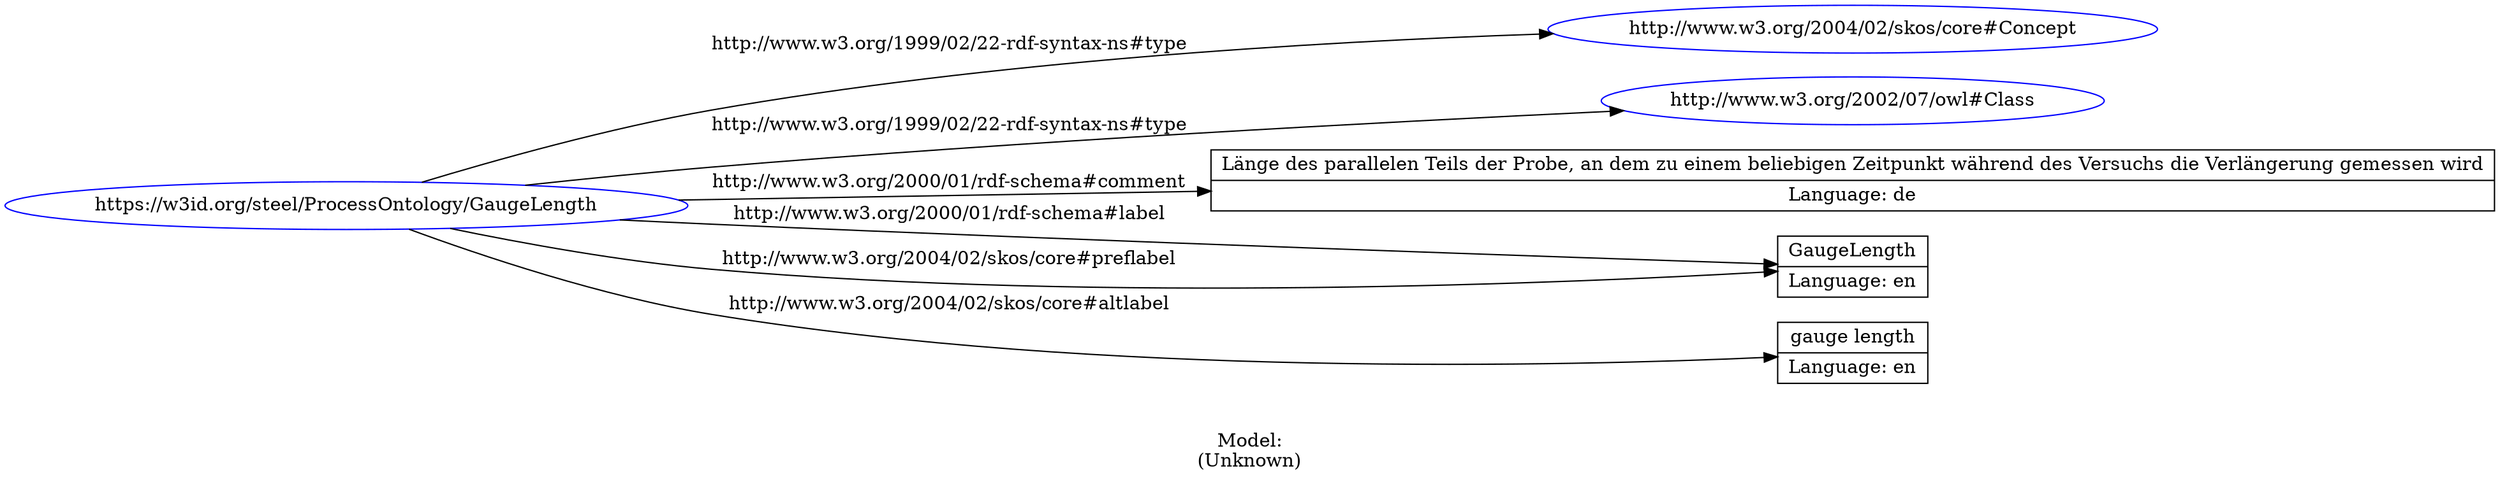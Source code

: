 digraph {
	rankdir = LR;
	charset="utf-8";

	"Rhttps://w3id.org/steel/ProcessOntology/GaugeLength" -> "Rhttp://www.w3.org/2004/02/skos/core#Concept" [ label="http://www.w3.org/1999/02/22-rdf-syntax-ns#type" ];
	"Rhttps://w3id.org/steel/ProcessOntology/GaugeLength" -> "Rhttp://www.w3.org/2002/07/owl#Class" [ label="http://www.w3.org/1999/02/22-rdf-syntax-ns#type" ];
	"Rhttps://w3id.org/steel/ProcessOntology/GaugeLength" -> "LLänge des parallelen Teils der Probe, an dem zu einem beliebigen Zeitpunkt während des Versuchs die Verlängerung gemessen wird|Language: de" [ label="http://www.w3.org/2000/01/rdf-schema#comment" ];
	"Rhttps://w3id.org/steel/ProcessOntology/GaugeLength" -> "LGaugeLength|Language: en" [ label="http://www.w3.org/2000/01/rdf-schema#label" ];
	"Rhttps://w3id.org/steel/ProcessOntology/GaugeLength" -> "Lgauge length|Language: en" [ label="http://www.w3.org/2004/02/skos/core#altlabel" ];
	"Rhttps://w3id.org/steel/ProcessOntology/GaugeLength" -> "LGaugeLength|Language: en" [ label="http://www.w3.org/2004/02/skos/core#preflabel" ];

	// Resources
	"Rhttps://w3id.org/steel/ProcessOntology/GaugeLength" [ label="https://w3id.org/steel/ProcessOntology/GaugeLength", shape = ellipse, color = blue ];
	"Rhttp://www.w3.org/2004/02/skos/core#Concept" [ label="http://www.w3.org/2004/02/skos/core#Concept", shape = ellipse, color = blue ];
	"Rhttp://www.w3.org/2002/07/owl#Class" [ label="http://www.w3.org/2002/07/owl#Class", shape = ellipse, color = blue ];

	// Anonymous nodes

	// Literals
	"LLänge des parallelen Teils der Probe, an dem zu einem beliebigen Zeitpunkt während des Versuchs die Verlängerung gemessen wird|Language: de" [ label="Länge des parallelen Teils der Probe, an dem zu einem beliebigen Zeitpunkt während des Versuchs die Verlängerung gemessen wird|Language: de", shape = record ];
	"LGaugeLength|Language: en" [ label="GaugeLength|Language: en", shape = record ];
	"Lgauge length|Language: en" [ label="gauge length|Language: en", shape = record ];

	label="\n\nModel:\n(Unknown)";
}
